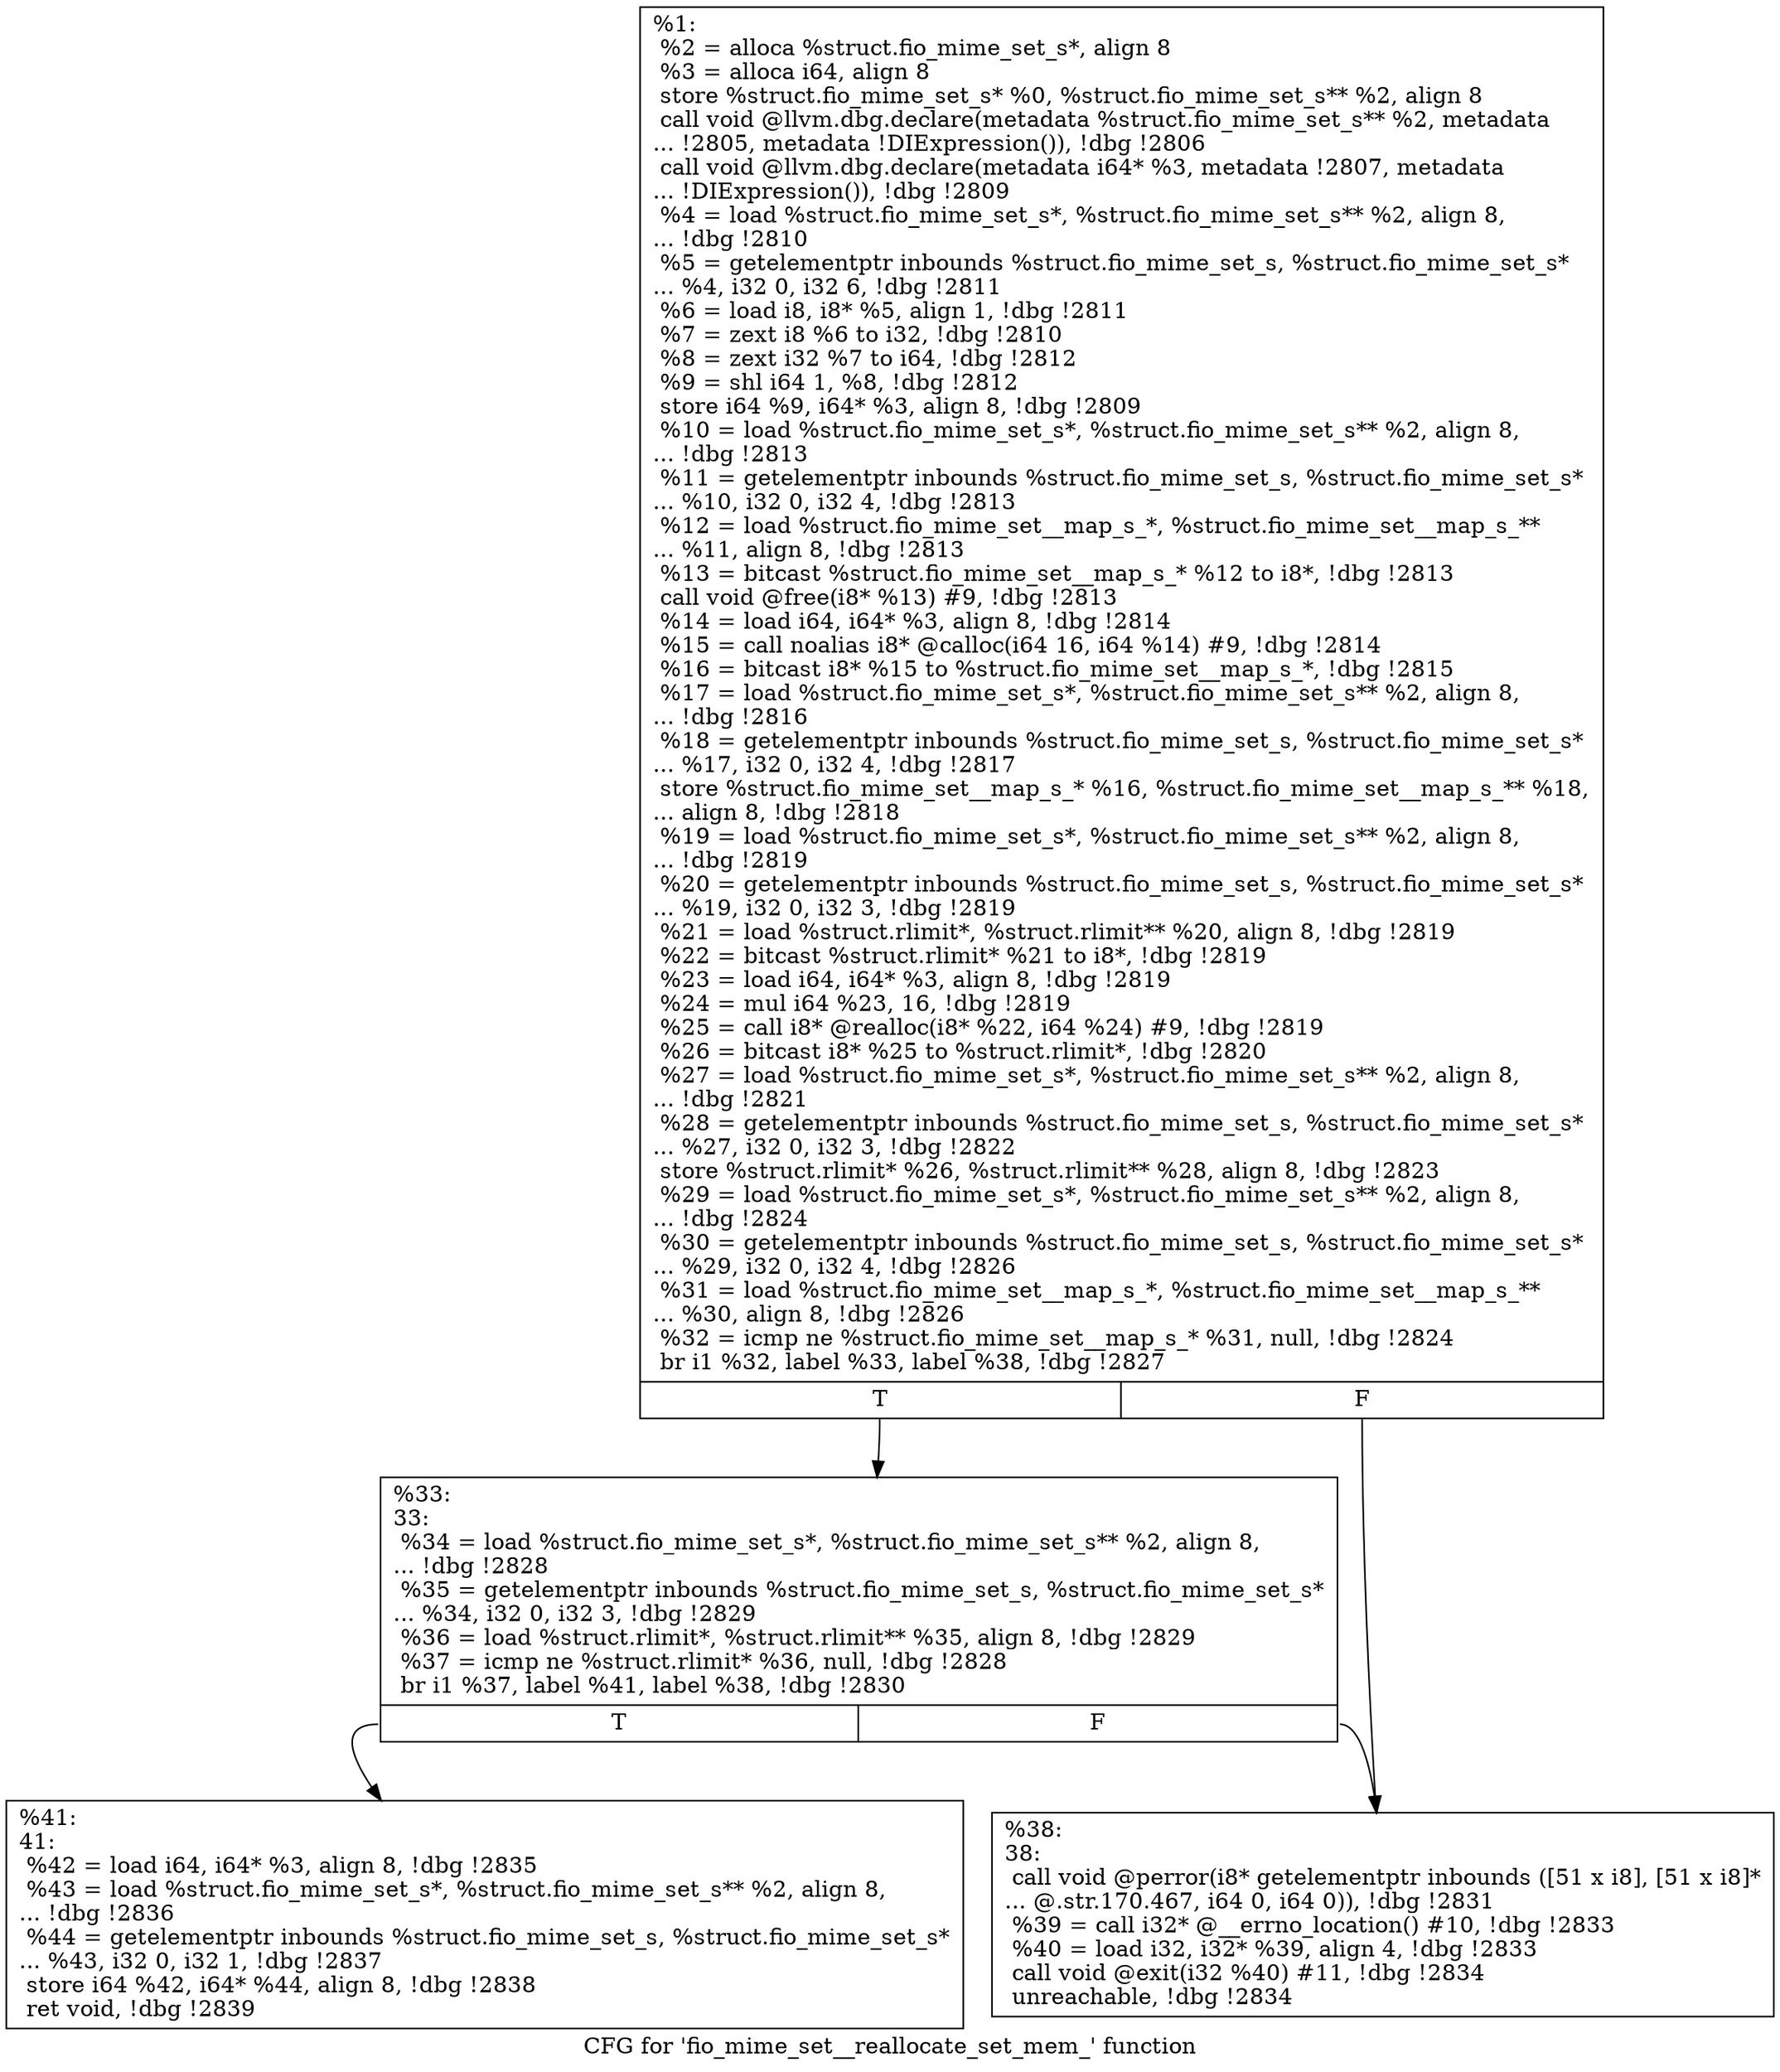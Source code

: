 digraph "CFG for 'fio_mime_set__reallocate_set_mem_' function" {
	label="CFG for 'fio_mime_set__reallocate_set_mem_' function";

	Node0x5568522fba20 [shape=record,label="{%1:\l  %2 = alloca %struct.fio_mime_set_s*, align 8\l  %3 = alloca i64, align 8\l  store %struct.fio_mime_set_s* %0, %struct.fio_mime_set_s** %2, align 8\l  call void @llvm.dbg.declare(metadata %struct.fio_mime_set_s** %2, metadata\l... !2805, metadata !DIExpression()), !dbg !2806\l  call void @llvm.dbg.declare(metadata i64* %3, metadata !2807, metadata\l... !DIExpression()), !dbg !2809\l  %4 = load %struct.fio_mime_set_s*, %struct.fio_mime_set_s** %2, align 8,\l... !dbg !2810\l  %5 = getelementptr inbounds %struct.fio_mime_set_s, %struct.fio_mime_set_s*\l... %4, i32 0, i32 6, !dbg !2811\l  %6 = load i8, i8* %5, align 1, !dbg !2811\l  %7 = zext i8 %6 to i32, !dbg !2810\l  %8 = zext i32 %7 to i64, !dbg !2812\l  %9 = shl i64 1, %8, !dbg !2812\l  store i64 %9, i64* %3, align 8, !dbg !2809\l  %10 = load %struct.fio_mime_set_s*, %struct.fio_mime_set_s** %2, align 8,\l... !dbg !2813\l  %11 = getelementptr inbounds %struct.fio_mime_set_s, %struct.fio_mime_set_s*\l... %10, i32 0, i32 4, !dbg !2813\l  %12 = load %struct.fio_mime_set__map_s_*, %struct.fio_mime_set__map_s_**\l... %11, align 8, !dbg !2813\l  %13 = bitcast %struct.fio_mime_set__map_s_* %12 to i8*, !dbg !2813\l  call void @free(i8* %13) #9, !dbg !2813\l  %14 = load i64, i64* %3, align 8, !dbg !2814\l  %15 = call noalias i8* @calloc(i64 16, i64 %14) #9, !dbg !2814\l  %16 = bitcast i8* %15 to %struct.fio_mime_set__map_s_*, !dbg !2815\l  %17 = load %struct.fio_mime_set_s*, %struct.fio_mime_set_s** %2, align 8,\l... !dbg !2816\l  %18 = getelementptr inbounds %struct.fio_mime_set_s, %struct.fio_mime_set_s*\l... %17, i32 0, i32 4, !dbg !2817\l  store %struct.fio_mime_set__map_s_* %16, %struct.fio_mime_set__map_s_** %18,\l... align 8, !dbg !2818\l  %19 = load %struct.fio_mime_set_s*, %struct.fio_mime_set_s** %2, align 8,\l... !dbg !2819\l  %20 = getelementptr inbounds %struct.fio_mime_set_s, %struct.fio_mime_set_s*\l... %19, i32 0, i32 3, !dbg !2819\l  %21 = load %struct.rlimit*, %struct.rlimit** %20, align 8, !dbg !2819\l  %22 = bitcast %struct.rlimit* %21 to i8*, !dbg !2819\l  %23 = load i64, i64* %3, align 8, !dbg !2819\l  %24 = mul i64 %23, 16, !dbg !2819\l  %25 = call i8* @realloc(i8* %22, i64 %24) #9, !dbg !2819\l  %26 = bitcast i8* %25 to %struct.rlimit*, !dbg !2820\l  %27 = load %struct.fio_mime_set_s*, %struct.fio_mime_set_s** %2, align 8,\l... !dbg !2821\l  %28 = getelementptr inbounds %struct.fio_mime_set_s, %struct.fio_mime_set_s*\l... %27, i32 0, i32 3, !dbg !2822\l  store %struct.rlimit* %26, %struct.rlimit** %28, align 8, !dbg !2823\l  %29 = load %struct.fio_mime_set_s*, %struct.fio_mime_set_s** %2, align 8,\l... !dbg !2824\l  %30 = getelementptr inbounds %struct.fio_mime_set_s, %struct.fio_mime_set_s*\l... %29, i32 0, i32 4, !dbg !2826\l  %31 = load %struct.fio_mime_set__map_s_*, %struct.fio_mime_set__map_s_**\l... %30, align 8, !dbg !2826\l  %32 = icmp ne %struct.fio_mime_set__map_s_* %31, null, !dbg !2824\l  br i1 %32, label %33, label %38, !dbg !2827\l|{<s0>T|<s1>F}}"];
	Node0x5568522fba20:s0 -> Node0x5568522fbad0;
	Node0x5568522fba20:s1 -> Node0x5568522fbb20;
	Node0x5568522fbad0 [shape=record,label="{%33:\l33:                                               \l  %34 = load %struct.fio_mime_set_s*, %struct.fio_mime_set_s** %2, align 8,\l... !dbg !2828\l  %35 = getelementptr inbounds %struct.fio_mime_set_s, %struct.fio_mime_set_s*\l... %34, i32 0, i32 3, !dbg !2829\l  %36 = load %struct.rlimit*, %struct.rlimit** %35, align 8, !dbg !2829\l  %37 = icmp ne %struct.rlimit* %36, null, !dbg !2828\l  br i1 %37, label %41, label %38, !dbg !2830\l|{<s0>T|<s1>F}}"];
	Node0x5568522fbad0:s0 -> Node0x5568522fbb70;
	Node0x5568522fbad0:s1 -> Node0x5568522fbb20;
	Node0x5568522fbb20 [shape=record,label="{%38:\l38:                                               \l  call void @perror(i8* getelementptr inbounds ([51 x i8], [51 x i8]*\l... @.str.170.467, i64 0, i64 0)), !dbg !2831\l  %39 = call i32* @__errno_location() #10, !dbg !2833\l  %40 = load i32, i32* %39, align 4, !dbg !2833\l  call void @exit(i32 %40) #11, !dbg !2834\l  unreachable, !dbg !2834\l}"];
	Node0x5568522fbb70 [shape=record,label="{%41:\l41:                                               \l  %42 = load i64, i64* %3, align 8, !dbg !2835\l  %43 = load %struct.fio_mime_set_s*, %struct.fio_mime_set_s** %2, align 8,\l... !dbg !2836\l  %44 = getelementptr inbounds %struct.fio_mime_set_s, %struct.fio_mime_set_s*\l... %43, i32 0, i32 1, !dbg !2837\l  store i64 %42, i64* %44, align 8, !dbg !2838\l  ret void, !dbg !2839\l}"];
}
